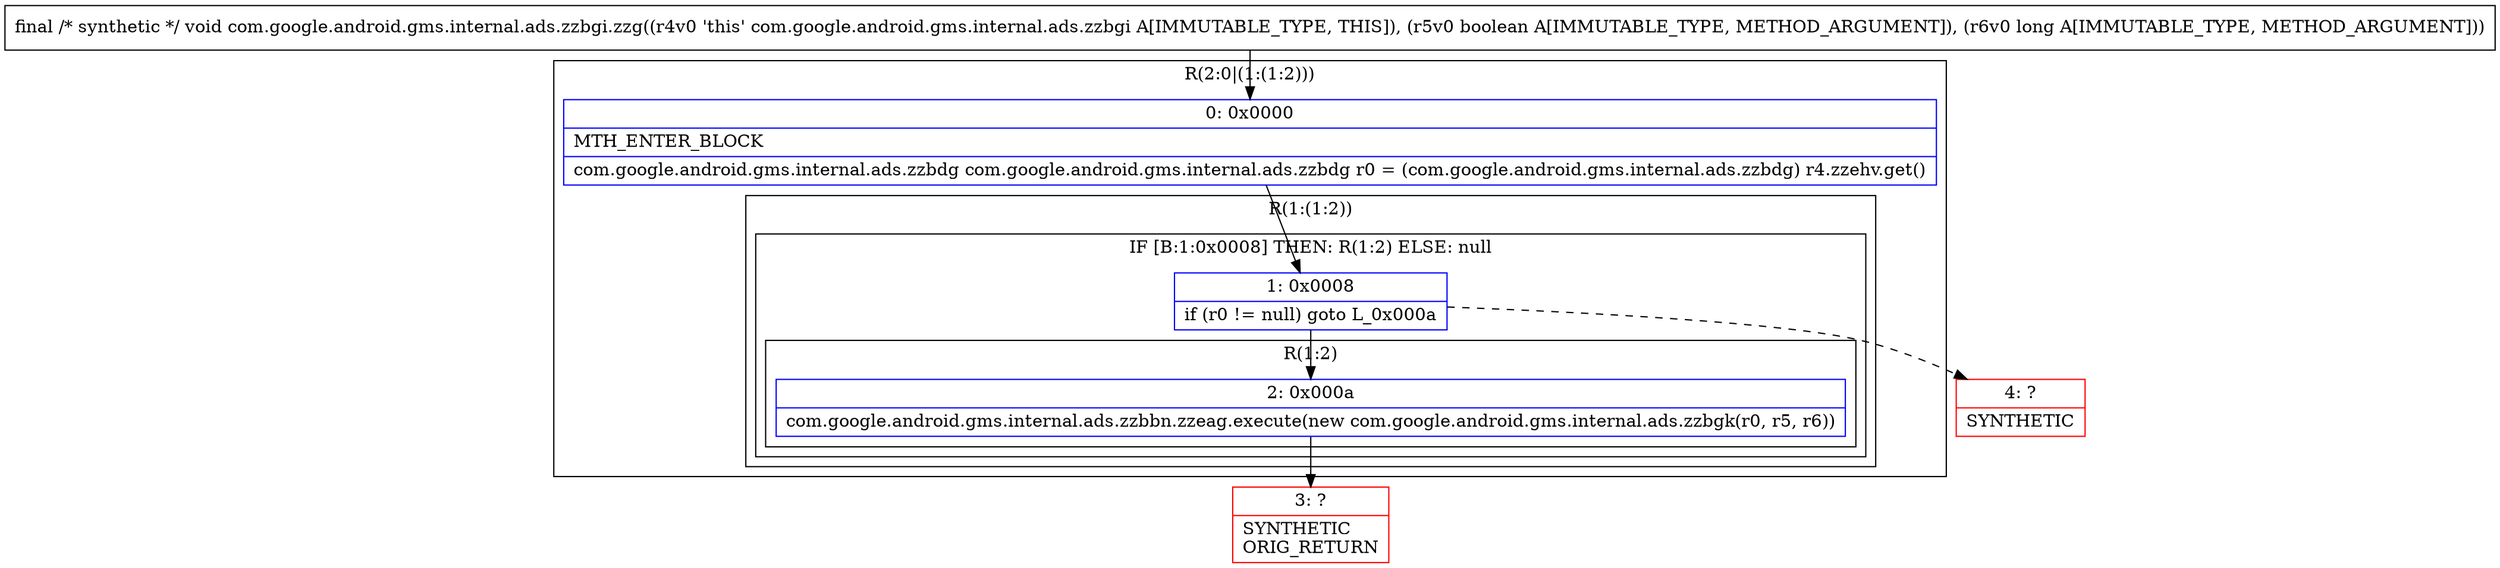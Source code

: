digraph "CFG forcom.google.android.gms.internal.ads.zzbgi.zzg(ZJ)V" {
subgraph cluster_Region_851735551 {
label = "R(2:0|(1:(1:2)))";
node [shape=record,color=blue];
Node_0 [shape=record,label="{0\:\ 0x0000|MTH_ENTER_BLOCK\l|com.google.android.gms.internal.ads.zzbdg com.google.android.gms.internal.ads.zzbdg r0 = (com.google.android.gms.internal.ads.zzbdg) r4.zzehv.get()\l}"];
subgraph cluster_Region_762647346 {
label = "R(1:(1:2))";
node [shape=record,color=blue];
subgraph cluster_IfRegion_181050190 {
label = "IF [B:1:0x0008] THEN: R(1:2) ELSE: null";
node [shape=record,color=blue];
Node_1 [shape=record,label="{1\:\ 0x0008|if (r0 != null) goto L_0x000a\l}"];
subgraph cluster_Region_976271769 {
label = "R(1:2)";
node [shape=record,color=blue];
Node_2 [shape=record,label="{2\:\ 0x000a|com.google.android.gms.internal.ads.zzbbn.zzeag.execute(new com.google.android.gms.internal.ads.zzbgk(r0, r5, r6))\l}"];
}
}
}
}
Node_3 [shape=record,color=red,label="{3\:\ ?|SYNTHETIC\lORIG_RETURN\l}"];
Node_4 [shape=record,color=red,label="{4\:\ ?|SYNTHETIC\l}"];
MethodNode[shape=record,label="{final \/* synthetic *\/ void com.google.android.gms.internal.ads.zzbgi.zzg((r4v0 'this' com.google.android.gms.internal.ads.zzbgi A[IMMUTABLE_TYPE, THIS]), (r5v0 boolean A[IMMUTABLE_TYPE, METHOD_ARGUMENT]), (r6v0 long A[IMMUTABLE_TYPE, METHOD_ARGUMENT])) }"];
MethodNode -> Node_0;
Node_0 -> Node_1;
Node_1 -> Node_2;
Node_1 -> Node_4[style=dashed];
Node_2 -> Node_3;
}

